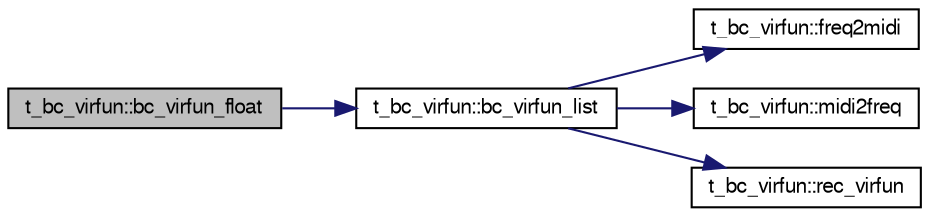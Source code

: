 digraph G
{
  bgcolor="transparent";
  edge [fontname="FreeSans",fontsize="10",labelfontname="FreeSans",labelfontsize="10"];
  node [fontname="FreeSans",fontsize="10",shape=record];
  rankdir=LR;
  Node1 [label="t_bc_virfun::bc_virfun_float",height=0.2,width=0.4,color="black", fillcolor="grey75", style="filled" fontcolor="black"];
  Node1 -> Node2 [color="midnightblue",fontsize="10",style="solid",fontname="FreeSans"];
  Node2 [label="t_bc_virfun::bc_virfun_list",height=0.2,width=0.4,color="black",URL="$structt__bc__virfun.html#a9a4d96d21f4637a44ebf6b635a601563",tooltip="Compute and return the virtual fondamental."];
  Node2 -> Node3 [color="midnightblue",fontsize="10",style="solid",fontname="FreeSans"];
  Node3 [label="t_bc_virfun::freq2midi",height=0.2,width=0.4,color="black",URL="$structt__bc__virfun.html#a16af2ed33312636a544640beb514e620",tooltip="Convert Hz to (floating point) MIDI."];
  Node2 -> Node4 [color="midnightblue",fontsize="10",style="solid",fontname="FreeSans"];
  Node4 [label="t_bc_virfun::midi2freq",height=0.2,width=0.4,color="black",URL="$structt__bc__virfun.html#a04e00ae7d64208d003ff74b9113d648a",tooltip="Convert (floating point) MIDI to Hz."];
  Node2 -> Node5 [color="midnightblue",fontsize="10",style="solid",fontname="FreeSans"];
  Node5 [label="t_bc_virfun::rec_virfun",height=0.2,width=0.4,color="black",URL="$structt__bc__virfun.html#a6f07a245926705268b7e59c6fda21321",tooltip="Recursive function to compute virtual fundamentals."];
}

